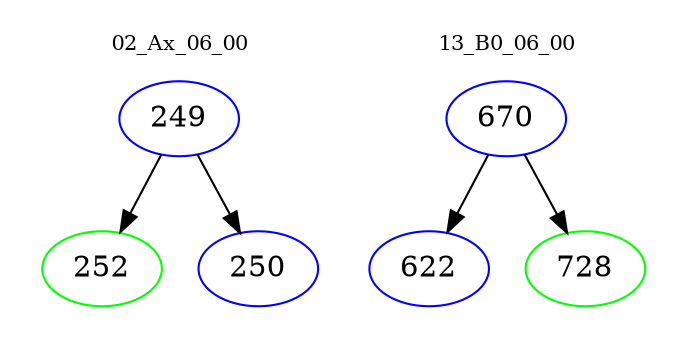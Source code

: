 digraph{
subgraph cluster_0 {
color = white
label = "02_Ax_06_00";
fontsize=10;
T0_249 [label="249", color="blue"]
T0_249 -> T0_252 [color="black"]
T0_252 [label="252", color="green"]
T0_249 -> T0_250 [color="black"]
T0_250 [label="250", color="blue"]
}
subgraph cluster_1 {
color = white
label = "13_B0_06_00";
fontsize=10;
T1_670 [label="670", color="blue"]
T1_670 -> T1_622 [color="black"]
T1_622 [label="622", color="blue"]
T1_670 -> T1_728 [color="black"]
T1_728 [label="728", color="green"]
}
}
